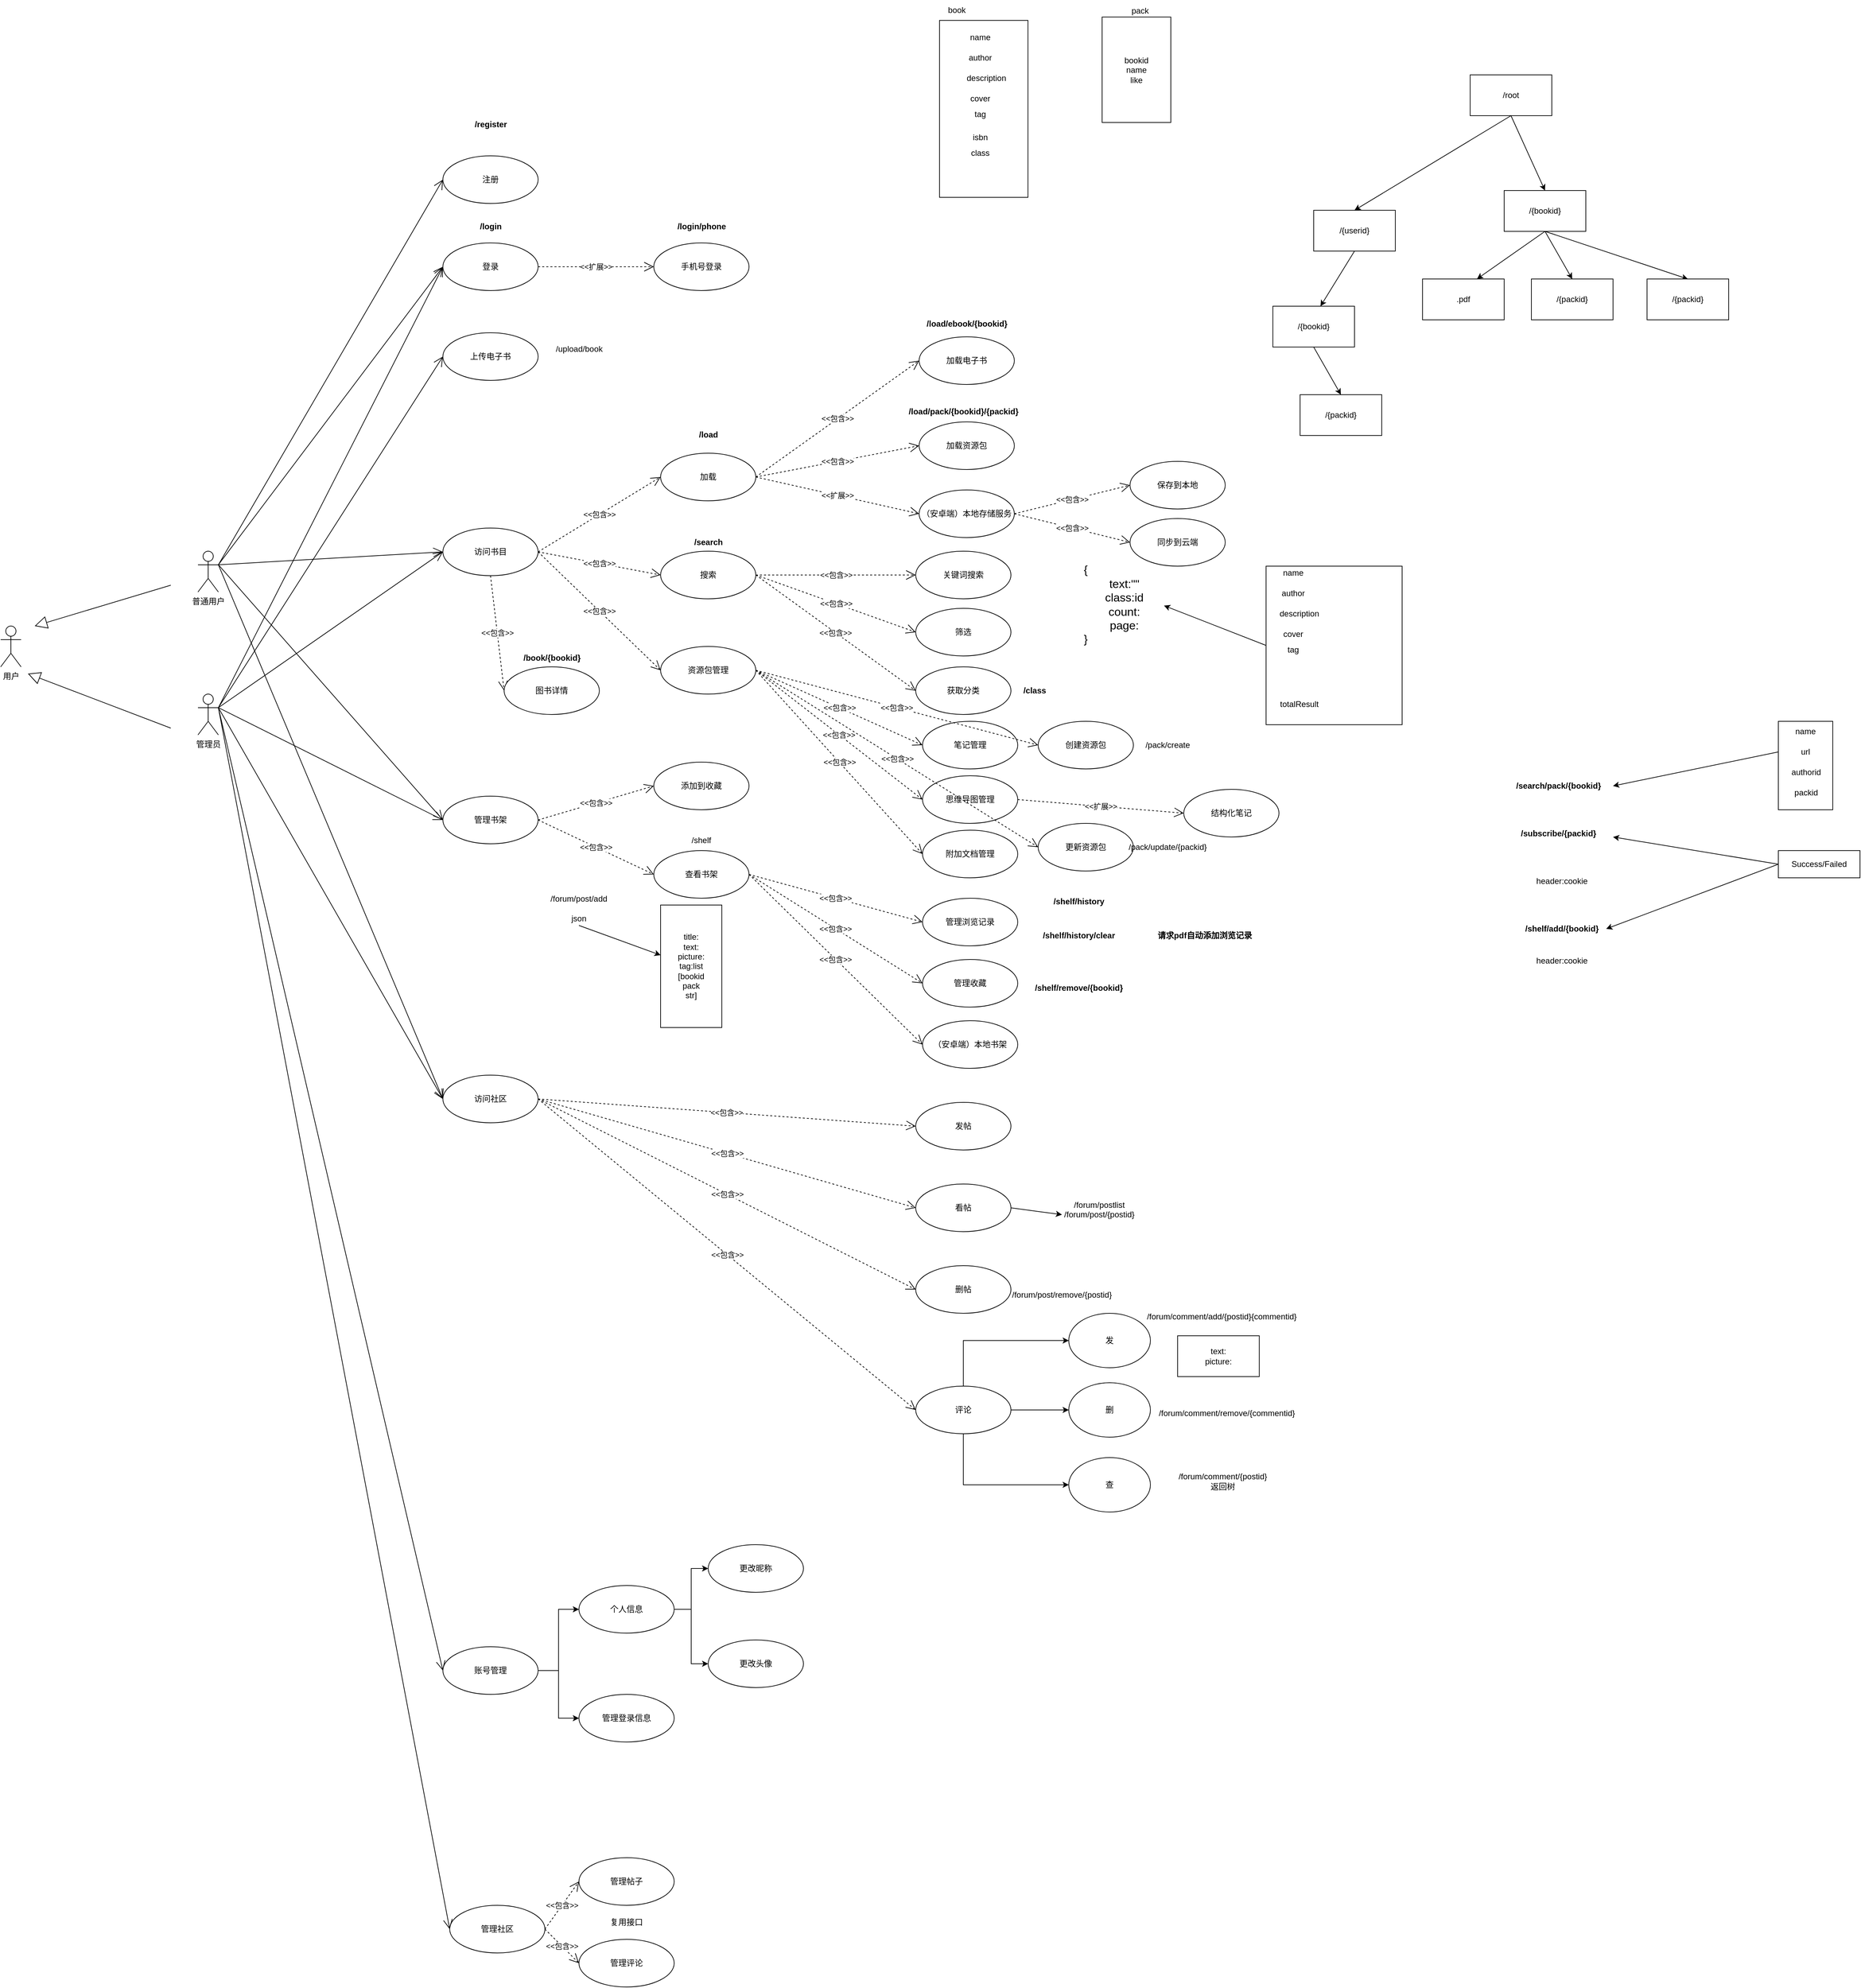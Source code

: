 <mxfile version="24.7.17">
  <diagram name="第 1 页" id="O_TVJAIN3mI4gC8E25hf">
    <mxGraphModel dx="3536" dy="2197" grid="1" gridSize="10" guides="1" tooltips="1" connect="1" arrows="1" fold="1" page="1" pageScale="1" pageWidth="1169" pageHeight="827" math="0" shadow="0">
      <root>
        <mxCell id="0" />
        <mxCell id="1" parent="0" />
        <mxCell id="Qy2FcHeW8lUbi_L-Tog1-14" value="登录" style="ellipse;whiteSpace=wrap;html=1;" parent="1" vertex="1">
          <mxGeometry x="80" y="-273" width="140" height="70" as="geometry" />
        </mxCell>
        <mxCell id="Qy2FcHeW8lUbi_L-Tog1-15" value="注册" style="ellipse;whiteSpace=wrap;html=1;" parent="1" vertex="1">
          <mxGeometry x="80" y="-401" width="140" height="70" as="geometry" />
        </mxCell>
        <mxCell id="Qy2FcHeW8lUbi_L-Tog1-20" value="手机号登录" style="ellipse;whiteSpace=wrap;html=1;" parent="1" vertex="1">
          <mxGeometry x="390" y="-273" width="140" height="70" as="geometry" />
        </mxCell>
        <mxCell id="Qy2FcHeW8lUbi_L-Tog1-39" value="用户" style="shape=umlActor;verticalLabelPosition=bottom;verticalAlign=top;html=1;" parent="1" vertex="1">
          <mxGeometry x="-570" y="290" width="30" height="60" as="geometry" />
        </mxCell>
        <mxCell id="Qy2FcHeW8lUbi_L-Tog1-40" value="普通用户" style="shape=umlActor;verticalLabelPosition=bottom;verticalAlign=top;html=1;" parent="1" vertex="1">
          <mxGeometry x="-280" y="180" width="30" height="60" as="geometry" />
        </mxCell>
        <mxCell id="Qy2FcHeW8lUbi_L-Tog1-41" value="管理员" style="shape=umlActor;verticalLabelPosition=bottom;verticalAlign=top;html=1;" parent="1" vertex="1">
          <mxGeometry x="-280" y="390" width="30" height="60" as="geometry" />
        </mxCell>
        <mxCell id="Qy2FcHeW8lUbi_L-Tog1-44" value="" style="endArrow=block;endSize=16;endFill=0;html=1;rounded=0;" parent="1" edge="1">
          <mxGeometry width="160" relative="1" as="geometry">
            <mxPoint x="-320" y="440" as="sourcePoint" />
            <mxPoint x="-530" y="360" as="targetPoint" />
          </mxGeometry>
        </mxCell>
        <mxCell id="Qy2FcHeW8lUbi_L-Tog1-45" value="" style="endArrow=block;endSize=16;endFill=0;html=1;rounded=0;" parent="1" edge="1">
          <mxGeometry width="160" relative="1" as="geometry">
            <mxPoint x="-320" y="230" as="sourcePoint" />
            <mxPoint x="-520" y="290" as="targetPoint" />
          </mxGeometry>
        </mxCell>
        <mxCell id="5e-f3okI-LpSm5Znyrr7-1" value="上传电子书" style="ellipse;whiteSpace=wrap;html=1;" parent="1" vertex="1">
          <mxGeometry x="80" y="-141" width="140" height="70" as="geometry" />
        </mxCell>
        <mxCell id="5e-f3okI-LpSm5Znyrr7-9" value="查看书架" style="ellipse;whiteSpace=wrap;html=1;" parent="1" vertex="1">
          <mxGeometry x="390" y="620" width="140" height="70" as="geometry" />
        </mxCell>
        <mxCell id="5e-f3okI-LpSm5Znyrr7-10" value="管理书架" style="ellipse;whiteSpace=wrap;html=1;" parent="1" vertex="1">
          <mxGeometry x="80" y="540" width="140" height="70" as="geometry" />
        </mxCell>
        <mxCell id="5e-f3okI-LpSm5Znyrr7-14" value="加载" style="ellipse;whiteSpace=wrap;html=1;" parent="1" vertex="1">
          <mxGeometry x="400" y="36" width="140" height="70" as="geometry" />
        </mxCell>
        <mxCell id="5e-f3okI-LpSm5Znyrr7-15" value="加载电子书" style="ellipse;whiteSpace=wrap;html=1;" parent="1" vertex="1">
          <mxGeometry x="780" y="-135" width="140" height="70" as="geometry" />
        </mxCell>
        <mxCell id="5e-f3okI-LpSm5Znyrr7-16" value="加载资源包" style="ellipse;whiteSpace=wrap;html=1;" parent="1" vertex="1">
          <mxGeometry x="780" y="-10" width="140" height="70" as="geometry" />
        </mxCell>
        <mxCell id="5e-f3okI-LpSm5Znyrr7-17" value="&amp;lt;&amp;lt;包含&amp;gt;&amp;gt;" style="endArrow=open;endSize=12;dashed=1;html=1;rounded=0;exitX=1;exitY=0.5;exitDx=0;exitDy=0;entryX=0;entryY=0.5;entryDx=0;entryDy=0;" parent="1" source="5e-f3okI-LpSm5Znyrr7-14" target="5e-f3okI-LpSm5Znyrr7-15" edge="1">
          <mxGeometry width="160" relative="1" as="geometry">
            <mxPoint x="460" y="-44" as="sourcePoint" />
            <mxPoint x="620" y="-44" as="targetPoint" />
          </mxGeometry>
        </mxCell>
        <mxCell id="5e-f3okI-LpSm5Znyrr7-18" value="&amp;lt;&amp;lt;包含&amp;gt;&amp;gt;" style="endArrow=open;endSize=12;dashed=1;html=1;rounded=0;exitX=1;exitY=0.5;exitDx=0;exitDy=0;entryX=0;entryY=0.5;entryDx=0;entryDy=0;" parent="1" source="5e-f3okI-LpSm5Znyrr7-14" target="5e-f3okI-LpSm5Znyrr7-16" edge="1">
          <mxGeometry width="160" relative="1" as="geometry">
            <mxPoint x="490" y="156" as="sourcePoint" />
            <mxPoint x="650" y="156" as="targetPoint" />
          </mxGeometry>
        </mxCell>
        <mxCell id="5e-f3okI-LpSm5Znyrr7-20" value="&amp;lt;&amp;lt;扩展&amp;gt;&amp;gt;" style="endArrow=open;endSize=12;dashed=1;html=1;rounded=0;exitX=1;exitY=0.5;exitDx=0;exitDy=0;entryX=0;entryY=0.5;entryDx=0;entryDy=0;" parent="1" source="5e-f3okI-LpSm5Znyrr7-14" target="5e-f3okI-LpSm5Znyrr7-21" edge="1">
          <mxGeometry width="160" relative="1" as="geometry">
            <mxPoint x="490" y="201" as="sourcePoint" />
            <mxPoint x="610" y="261" as="targetPoint" />
          </mxGeometry>
        </mxCell>
        <mxCell id="5e-f3okI-LpSm5Znyrr7-21" value="（安卓端）本地存储服务" style="ellipse;whiteSpace=wrap;html=1;" parent="1" vertex="1">
          <mxGeometry x="780" y="90" width="140" height="70" as="geometry" />
        </mxCell>
        <mxCell id="5e-f3okI-LpSm5Znyrr7-26" value="&amp;lt;&amp;lt;包含&amp;gt;&amp;gt;" style="endArrow=open;endSize=12;dashed=1;html=1;rounded=0;exitX=1;exitY=0.5;exitDx=0;exitDy=0;entryX=0;entryY=0.5;entryDx=0;entryDy=0;" parent="1" source="5e-f3okI-LpSm5Znyrr7-9" target="5e-f3okI-LpSm5Znyrr7-27" edge="1">
          <mxGeometry width="160" relative="1" as="geometry">
            <mxPoint x="420" y="840" as="sourcePoint" />
            <mxPoint x="550" y="880" as="targetPoint" />
          </mxGeometry>
        </mxCell>
        <mxCell id="5e-f3okI-LpSm5Znyrr7-27" value="管理浏览记录" style="ellipse;whiteSpace=wrap;html=1;" parent="1" vertex="1">
          <mxGeometry x="785" y="690" width="140" height="70" as="geometry" />
        </mxCell>
        <mxCell id="5e-f3okI-LpSm5Znyrr7-28" value="管理收藏" style="ellipse;whiteSpace=wrap;html=1;" parent="1" vertex="1">
          <mxGeometry x="785" y="780" width="140" height="70" as="geometry" />
        </mxCell>
        <mxCell id="5e-f3okI-LpSm5Znyrr7-29" value="&amp;lt;&amp;lt;包含&amp;gt;&amp;gt;" style="endArrow=open;endSize=12;dashed=1;html=1;rounded=0;exitX=1;exitY=0.5;exitDx=0;exitDy=0;entryX=0;entryY=0.5;entryDx=0;entryDy=0;" parent="1" source="5e-f3okI-LpSm5Znyrr7-9" target="5e-f3okI-LpSm5Znyrr7-28" edge="1">
          <mxGeometry width="160" relative="1" as="geometry">
            <mxPoint x="390" y="850" as="sourcePoint" />
            <mxPoint x="550" y="850" as="targetPoint" />
          </mxGeometry>
        </mxCell>
        <mxCell id="5e-f3okI-LpSm5Znyrr7-30" value="（安卓端）本地书架" style="ellipse;whiteSpace=wrap;html=1;" parent="1" vertex="1">
          <mxGeometry x="785" y="870" width="140" height="70" as="geometry" />
        </mxCell>
        <mxCell id="5e-f3okI-LpSm5Znyrr7-31" value="&amp;lt;&amp;lt;包含&amp;gt;&amp;gt;" style="endArrow=open;endSize=12;dashed=1;html=1;rounded=0;exitX=1;exitY=0.5;exitDx=0;exitDy=0;entryX=0;entryY=0.5;entryDx=0;entryDy=0;" parent="1" source="5e-f3okI-LpSm5Znyrr7-9" target="5e-f3okI-LpSm5Znyrr7-30" edge="1">
          <mxGeometry width="160" relative="1" as="geometry">
            <mxPoint x="450" y="840" as="sourcePoint" />
            <mxPoint x="610" y="840" as="targetPoint" />
          </mxGeometry>
        </mxCell>
        <mxCell id="5e-f3okI-LpSm5Znyrr7-35" value="&amp;lt;&amp;lt;扩展&amp;gt;&amp;gt;" style="endArrow=open;endSize=12;dashed=1;html=1;rounded=0;entryX=0;entryY=0.5;entryDx=0;entryDy=0;exitX=1;exitY=0.5;exitDx=0;exitDy=0;" parent="1" source="Qy2FcHeW8lUbi_L-Tog1-14" target="Qy2FcHeW8lUbi_L-Tog1-20" edge="1">
          <mxGeometry width="160" relative="1" as="geometry">
            <mxPoint x="390" y="-321" as="sourcePoint" />
            <mxPoint x="550" y="-321" as="targetPoint" />
          </mxGeometry>
        </mxCell>
        <mxCell id="5e-f3okI-LpSm5Znyrr7-37" value="" style="endArrow=open;endFill=1;endSize=12;html=1;rounded=0;exitX=1;exitY=0.333;exitDx=0;exitDy=0;exitPerimeter=0;entryX=0;entryY=0.5;entryDx=0;entryDy=0;" parent="1" source="Qy2FcHeW8lUbi_L-Tog1-40" target="Qy2FcHeW8lUbi_L-Tog1-15" edge="1">
          <mxGeometry width="160" relative="1" as="geometry">
            <mxPoint x="-330" y="140" as="sourcePoint" />
            <mxPoint x="-170" y="140" as="targetPoint" />
          </mxGeometry>
        </mxCell>
        <mxCell id="5e-f3okI-LpSm5Znyrr7-38" value="" style="endArrow=open;endFill=1;endSize=12;html=1;rounded=0;exitX=1;exitY=0.333;exitDx=0;exitDy=0;exitPerimeter=0;entryX=0;entryY=0.5;entryDx=0;entryDy=0;" parent="1" source="Qy2FcHeW8lUbi_L-Tog1-40" target="Qy2FcHeW8lUbi_L-Tog1-14" edge="1">
          <mxGeometry width="160" relative="1" as="geometry">
            <mxPoint x="-240" y="210" as="sourcePoint" />
            <mxPoint x="-150" y="145" as="targetPoint" />
          </mxGeometry>
        </mxCell>
        <mxCell id="5e-f3okI-LpSm5Znyrr7-40" value="" style="endArrow=open;endFill=1;endSize=12;html=1;rounded=0;exitX=1;exitY=0.333;exitDx=0;exitDy=0;exitPerimeter=0;entryX=0;entryY=0.5;entryDx=0;entryDy=0;" parent="1" source="Qy2FcHeW8lUbi_L-Tog1-41" target="Qy2FcHeW8lUbi_L-Tog1-14" edge="1">
          <mxGeometry width="160" relative="1" as="geometry">
            <mxPoint x="-240" y="210" as="sourcePoint" />
            <mxPoint x="-150" y="515" as="targetPoint" />
          </mxGeometry>
        </mxCell>
        <mxCell id="5e-f3okI-LpSm5Znyrr7-41" value="" style="endArrow=open;endFill=1;endSize=12;html=1;rounded=0;exitX=1;exitY=0.333;exitDx=0;exitDy=0;exitPerimeter=0;entryX=0;entryY=0.5;entryDx=0;entryDy=0;" parent="1" source="Qy2FcHeW8lUbi_L-Tog1-41" target="5e-f3okI-LpSm5Znyrr7-1" edge="1">
          <mxGeometry width="160" relative="1" as="geometry">
            <mxPoint x="-240" y="420" as="sourcePoint" />
            <mxPoint x="-150" y="285" as="targetPoint" />
          </mxGeometry>
        </mxCell>
        <mxCell id="5e-f3okI-LpSm5Znyrr7-43" value="" style="endArrow=open;endFill=1;endSize=12;html=1;rounded=0;exitX=1;exitY=0.333;exitDx=0;exitDy=0;exitPerimeter=0;entryX=0;entryY=0.5;entryDx=0;entryDy=0;" parent="1" source="Qy2FcHeW8lUbi_L-Tog1-40" target="5e-f3okI-LpSm5Znyrr7-10" edge="1">
          <mxGeometry width="160" relative="1" as="geometry">
            <mxPoint x="-240" y="210" as="sourcePoint" />
            <mxPoint x="110" y="705" as="targetPoint" />
          </mxGeometry>
        </mxCell>
        <mxCell id="5e-f3okI-LpSm5Znyrr7-46" value="" style="endArrow=open;endFill=1;endSize=12;html=1;rounded=0;exitX=1;exitY=0.333;exitDx=0;exitDy=0;exitPerimeter=0;entryX=0;entryY=0.5;entryDx=0;entryDy=0;" parent="1" source="Qy2FcHeW8lUbi_L-Tog1-41" target="5e-f3okI-LpSm5Znyrr7-10" edge="1">
          <mxGeometry width="160" relative="1" as="geometry">
            <mxPoint x="-230" y="430" as="sourcePoint" />
            <mxPoint x="120" y="715" as="targetPoint" />
          </mxGeometry>
        </mxCell>
        <mxCell id="5e-f3okI-LpSm5Znyrr7-48" value="添加到收藏" style="ellipse;whiteSpace=wrap;html=1;" parent="1" vertex="1">
          <mxGeometry x="390" y="490" width="140" height="70" as="geometry" />
        </mxCell>
        <mxCell id="5e-f3okI-LpSm5Znyrr7-50" value="&amp;lt;&amp;lt;包含&amp;gt;&amp;gt;" style="endArrow=open;endSize=12;dashed=1;html=1;rounded=0;entryX=0;entryY=0.5;entryDx=0;entryDy=0;exitX=1;exitY=0.5;exitDx=0;exitDy=0;" parent="1" source="5e-f3okI-LpSm5Znyrr7-10" target="5e-f3okI-LpSm5Znyrr7-48" edge="1">
          <mxGeometry width="160" relative="1" as="geometry">
            <mxPoint x="140" y="680" as="sourcePoint" />
            <mxPoint x="300" y="680" as="targetPoint" />
          </mxGeometry>
        </mxCell>
        <mxCell id="5e-f3okI-LpSm5Znyrr7-51" value="&amp;lt;&amp;lt;包含&amp;gt;&amp;gt;" style="endArrow=open;endSize=12;dashed=1;html=1;rounded=0;entryX=0;entryY=0.5;entryDx=0;entryDy=0;exitX=1;exitY=0.5;exitDx=0;exitDy=0;" parent="1" source="5e-f3okI-LpSm5Znyrr7-10" target="5e-f3okI-LpSm5Znyrr7-9" edge="1">
          <mxGeometry width="160" relative="1" as="geometry">
            <mxPoint x="260" y="605" as="sourcePoint" />
            <mxPoint x="400" y="595" as="targetPoint" />
          </mxGeometry>
        </mxCell>
        <mxCell id="5e-f3okI-LpSm5Znyrr7-52" value="访问书目" style="ellipse;whiteSpace=wrap;html=1;" parent="1" vertex="1">
          <mxGeometry x="80" y="146" width="140" height="70" as="geometry" />
        </mxCell>
        <mxCell id="5e-f3okI-LpSm5Znyrr7-53" value="&amp;lt;&amp;lt;包含&amp;gt;&amp;gt;" style="endArrow=open;endSize=12;dashed=1;html=1;rounded=0;entryX=0;entryY=0.5;entryDx=0;entryDy=0;exitX=1;exitY=0.5;exitDx=0;exitDy=0;" parent="1" source="5e-f3okI-LpSm5Znyrr7-52" target="5e-f3okI-LpSm5Znyrr7-14" edge="1">
          <mxGeometry width="160" relative="1" as="geometry">
            <mxPoint x="90" y="106" as="sourcePoint" />
            <mxPoint x="250" y="106" as="targetPoint" />
          </mxGeometry>
        </mxCell>
        <mxCell id="5e-f3okI-LpSm5Znyrr7-54" value="" style="endArrow=open;endFill=1;endSize=12;html=1;rounded=0;exitX=1;exitY=0.333;exitDx=0;exitDy=0;exitPerimeter=0;entryX=0;entryY=0.5;entryDx=0;entryDy=0;" parent="1" source="Qy2FcHeW8lUbi_L-Tog1-40" target="5e-f3okI-LpSm5Znyrr7-52" edge="1">
          <mxGeometry width="160" relative="1" as="geometry">
            <mxPoint x="-240" y="210" as="sourcePoint" />
            <mxPoint x="110" y="515" as="targetPoint" />
          </mxGeometry>
        </mxCell>
        <mxCell id="5e-f3okI-LpSm5Znyrr7-55" value="" style="endArrow=open;endFill=1;endSize=12;html=1;rounded=0;exitX=1;exitY=0.333;exitDx=0;exitDy=0;exitPerimeter=0;entryX=0;entryY=0.5;entryDx=0;entryDy=0;" parent="1" source="Qy2FcHeW8lUbi_L-Tog1-41" target="5e-f3okI-LpSm5Znyrr7-52" edge="1">
          <mxGeometry width="160" relative="1" as="geometry">
            <mxPoint x="-240" y="210" as="sourcePoint" />
            <mxPoint x="110" y="685" as="targetPoint" />
          </mxGeometry>
        </mxCell>
        <mxCell id="5e-f3okI-LpSm5Znyrr7-56" value="&amp;lt;&amp;lt;包含&amp;gt;&amp;gt;" style="endArrow=open;endSize=12;dashed=1;html=1;rounded=0;exitX=1;exitY=0.5;exitDx=0;exitDy=0;entryX=0;entryY=0.5;entryDx=0;entryDy=0;" parent="1" source="5e-f3okI-LpSm5Znyrr7-52" target="5e-f3okI-LpSm5Znyrr7-57" edge="1">
          <mxGeometry width="160" relative="1" as="geometry">
            <mxPoint x="330" y="316" as="sourcePoint" />
            <mxPoint x="400" y="286" as="targetPoint" />
          </mxGeometry>
        </mxCell>
        <mxCell id="5e-f3okI-LpSm5Znyrr7-57" value="资源包管理" style="ellipse;whiteSpace=wrap;html=1;" parent="1" vertex="1">
          <mxGeometry x="400" y="320" width="140" height="70" as="geometry" />
        </mxCell>
        <mxCell id="5e-f3okI-LpSm5Znyrr7-58" value="访问社区" style="ellipse;whiteSpace=wrap;html=1;" parent="1" vertex="1">
          <mxGeometry x="80" y="950" width="140" height="70" as="geometry" />
        </mxCell>
        <mxCell id="5e-f3okI-LpSm5Znyrr7-59" value="管理社区" style="ellipse;whiteSpace=wrap;html=1;" parent="1" vertex="1">
          <mxGeometry x="90" y="2170" width="140" height="70" as="geometry" />
        </mxCell>
        <mxCell id="5e-f3okI-LpSm5Znyrr7-60" value="笔记管理" style="ellipse;whiteSpace=wrap;html=1;" parent="1" vertex="1">
          <mxGeometry x="785" y="430" width="140" height="70" as="geometry" />
        </mxCell>
        <mxCell id="5e-f3okI-LpSm5Znyrr7-61" value="思维导图管理" style="ellipse;whiteSpace=wrap;html=1;" parent="1" vertex="1">
          <mxGeometry x="785" y="510" width="140" height="70" as="geometry" />
        </mxCell>
        <mxCell id="5e-f3okI-LpSm5Znyrr7-62" value="&amp;lt;&amp;lt;包含&amp;gt;&amp;gt;" style="endArrow=open;endSize=12;dashed=1;html=1;rounded=0;exitX=1;exitY=0.5;exitDx=0;exitDy=0;entryX=0;entryY=0.5;entryDx=0;entryDy=0;" parent="1" source="5e-f3okI-LpSm5Znyrr7-57" target="5e-f3okI-LpSm5Znyrr7-60" edge="1">
          <mxGeometry width="160" relative="1" as="geometry">
            <mxPoint x="570" y="280" as="sourcePoint" />
            <mxPoint x="730" y="280" as="targetPoint" />
          </mxGeometry>
        </mxCell>
        <mxCell id="5e-f3okI-LpSm5Znyrr7-63" value="&amp;lt;&amp;lt;包含&amp;gt;&amp;gt;" style="endArrow=open;endSize=12;dashed=1;html=1;rounded=0;exitX=1;exitY=0.5;exitDx=0;exitDy=0;entryX=0;entryY=0.5;entryDx=0;entryDy=0;" parent="1" source="5e-f3okI-LpSm5Znyrr7-57" target="5e-f3okI-LpSm5Znyrr7-61" edge="1">
          <mxGeometry width="160" relative="1" as="geometry">
            <mxPoint x="580" y="290" as="sourcePoint" />
            <mxPoint x="740" y="290" as="targetPoint" />
          </mxGeometry>
        </mxCell>
        <mxCell id="5e-f3okI-LpSm5Znyrr7-64" value="结构化笔记" style="ellipse;whiteSpace=wrap;html=1;" parent="1" vertex="1">
          <mxGeometry x="1169" y="530" width="140" height="70" as="geometry" />
        </mxCell>
        <mxCell id="5e-f3okI-LpSm5Znyrr7-65" value="&amp;lt;&amp;lt;扩展&amp;gt;&amp;gt;" style="endArrow=open;endSize=12;dashed=1;html=1;rounded=0;exitX=1;exitY=0.5;exitDx=0;exitDy=0;entryX=0;entryY=0.5;entryDx=0;entryDy=0;" parent="1" source="5e-f3okI-LpSm5Znyrr7-61" target="5e-f3okI-LpSm5Znyrr7-64" edge="1">
          <mxGeometry width="160" relative="1" as="geometry">
            <mxPoint x="590" y="300" as="sourcePoint" />
            <mxPoint x="750" y="300" as="targetPoint" />
          </mxGeometry>
        </mxCell>
        <mxCell id="5e-f3okI-LpSm5Znyrr7-66" value="&amp;lt;&amp;lt;包含&amp;gt;&amp;gt;" style="endArrow=open;endSize=12;dashed=1;html=1;rounded=0;exitX=1;exitY=0.5;exitDx=0;exitDy=0;entryX=0;entryY=0.5;entryDx=0;entryDy=0;" parent="1" source="5e-f3okI-LpSm5Znyrr7-58" target="5e-f3okI-LpSm5Znyrr7-68" edge="1">
          <mxGeometry width="160" relative="1" as="geometry">
            <mxPoint x="330" y="1185" as="sourcePoint" />
            <mxPoint x="300" y="1180" as="targetPoint" />
          </mxGeometry>
        </mxCell>
        <mxCell id="5e-f3okI-LpSm5Znyrr7-67" value="&amp;lt;&amp;lt;包含&amp;gt;&amp;gt;" style="endArrow=open;endSize=12;dashed=1;html=1;rounded=0;exitX=1;exitY=0.5;exitDx=0;exitDy=0;entryX=0;entryY=0.5;entryDx=0;entryDy=0;" parent="1" source="5e-f3okI-LpSm5Znyrr7-58" target="5e-f3okI-LpSm5Znyrr7-69" edge="1">
          <mxGeometry width="160" relative="1" as="geometry">
            <mxPoint x="290" y="870" as="sourcePoint" />
            <mxPoint x="450" y="870" as="targetPoint" />
          </mxGeometry>
        </mxCell>
        <mxCell id="5e-f3okI-LpSm5Znyrr7-68" value="发帖" style="ellipse;whiteSpace=wrap;html=1;" parent="1" vertex="1">
          <mxGeometry x="775" y="990" width="140" height="70" as="geometry" />
        </mxCell>
        <mxCell id="rNs3XIDjv4wiHK7FwPoO-7" style="edgeStyle=orthogonalEdgeStyle;rounded=0;orthogonalLoop=1;jettySize=auto;html=1;exitX=0.5;exitY=0;exitDx=0;exitDy=0;entryX=0;entryY=0.5;entryDx=0;entryDy=0;" parent="1" source="5e-f3okI-LpSm5Znyrr7-69" target="rNs3XIDjv4wiHK7FwPoO-6" edge="1">
          <mxGeometry relative="1" as="geometry" />
        </mxCell>
        <mxCell id="rNs3XIDjv4wiHK7FwPoO-9" style="edgeStyle=orthogonalEdgeStyle;rounded=0;orthogonalLoop=1;jettySize=auto;html=1;exitX=1;exitY=0.5;exitDx=0;exitDy=0;entryX=0;entryY=0.5;entryDx=0;entryDy=0;" parent="1" source="5e-f3okI-LpSm5Znyrr7-69" target="rNs3XIDjv4wiHK7FwPoO-8" edge="1">
          <mxGeometry relative="1" as="geometry">
            <mxPoint x="965" y="1444" as="sourcePoint" />
          </mxGeometry>
        </mxCell>
        <mxCell id="rNs3XIDjv4wiHK7FwPoO-11" style="edgeStyle=orthogonalEdgeStyle;rounded=0;orthogonalLoop=1;jettySize=auto;html=1;exitX=0.5;exitY=1;exitDx=0;exitDy=0;entryX=0;entryY=0.5;entryDx=0;entryDy=0;" parent="1" source="5e-f3okI-LpSm5Znyrr7-69" target="rNs3XIDjv4wiHK7FwPoO-10" edge="1">
          <mxGeometry relative="1" as="geometry" />
        </mxCell>
        <mxCell id="5e-f3okI-LpSm5Znyrr7-69" value="评论" style="ellipse;whiteSpace=wrap;html=1;" parent="1" vertex="1">
          <mxGeometry x="775" y="1407" width="140" height="70" as="geometry" />
        </mxCell>
        <mxCell id="5e-f3okI-LpSm5Znyrr7-72" value="" style="endArrow=open;endFill=1;endSize=12;html=1;rounded=0;exitX=1;exitY=0.333;exitDx=0;exitDy=0;exitPerimeter=0;entryX=0;entryY=0.5;entryDx=0;entryDy=0;" parent="1" source="Qy2FcHeW8lUbi_L-Tog1-40" target="5e-f3okI-LpSm5Znyrr7-58" edge="1">
          <mxGeometry width="160" relative="1" as="geometry">
            <mxPoint x="-220" y="640" as="sourcePoint" />
            <mxPoint x="-60" y="640" as="targetPoint" />
          </mxGeometry>
        </mxCell>
        <mxCell id="5e-f3okI-LpSm5Znyrr7-73" value="" style="endArrow=open;endFill=1;endSize=12;html=1;rounded=0;exitX=1;exitY=0.333;exitDx=0;exitDy=0;exitPerimeter=0;entryX=0;entryY=0.5;entryDx=0;entryDy=0;" parent="1" source="Qy2FcHeW8lUbi_L-Tog1-41" target="5e-f3okI-LpSm5Znyrr7-58" edge="1">
          <mxGeometry width="160" relative="1" as="geometry">
            <mxPoint x="-240" y="210" as="sourcePoint" />
            <mxPoint x="100" y="1014" as="targetPoint" />
          </mxGeometry>
        </mxCell>
        <mxCell id="5e-f3okI-LpSm5Znyrr7-74" value="" style="endArrow=open;endFill=1;endSize=12;html=1;rounded=0;exitX=1;exitY=0.333;exitDx=0;exitDy=0;exitPerimeter=0;entryX=0;entryY=0.5;entryDx=0;entryDy=0;" parent="1" source="Qy2FcHeW8lUbi_L-Tog1-41" target="5e-f3okI-LpSm5Znyrr7-59" edge="1">
          <mxGeometry width="160" relative="1" as="geometry">
            <mxPoint x="-240" y="420" as="sourcePoint" />
            <mxPoint x="100" y="1014" as="targetPoint" />
          </mxGeometry>
        </mxCell>
        <mxCell id="5e-f3okI-LpSm5Znyrr7-75" value="管理帖子" style="ellipse;whiteSpace=wrap;html=1;" parent="1" vertex="1">
          <mxGeometry x="280" y="2100" width="140" height="70" as="geometry" />
        </mxCell>
        <mxCell id="5e-f3okI-LpSm5Znyrr7-76" value="管理评论" style="ellipse;whiteSpace=wrap;html=1;" parent="1" vertex="1">
          <mxGeometry x="280" y="2220" width="140" height="70" as="geometry" />
        </mxCell>
        <mxCell id="5e-f3okI-LpSm5Znyrr7-77" value="&amp;lt;&amp;lt;包含&amp;gt;&amp;gt;" style="endArrow=open;endSize=12;dashed=1;html=1;rounded=0;exitX=1;exitY=0.5;exitDx=0;exitDy=0;entryX=0;entryY=0.5;entryDx=0;entryDy=0;" parent="1" source="5e-f3okI-LpSm5Znyrr7-59" target="5e-f3okI-LpSm5Znyrr7-75" edge="1">
          <mxGeometry width="160" relative="1" as="geometry">
            <mxPoint x="490" y="2561" as="sourcePoint" />
            <mxPoint x="650" y="2561" as="targetPoint" />
          </mxGeometry>
        </mxCell>
        <mxCell id="5e-f3okI-LpSm5Znyrr7-79" value="&amp;lt;&amp;lt;包含&amp;gt;&amp;gt;" style="endArrow=open;endSize=12;dashed=1;html=1;rounded=0;exitX=1;exitY=0.5;exitDx=0;exitDy=0;entryX=0;entryY=0.5;entryDx=0;entryDy=0;" parent="1" source="5e-f3okI-LpSm5Znyrr7-59" target="5e-f3okI-LpSm5Znyrr7-76" edge="1">
          <mxGeometry width="160" relative="1" as="geometry">
            <mxPoint x="550" y="2482" as="sourcePoint" />
            <mxPoint x="700" y="2466" as="targetPoint" />
          </mxGeometry>
        </mxCell>
        <mxCell id="dR5mo-0FkmefnlxI58HY-2" value="&amp;lt;&amp;lt;包含&amp;gt;&amp;gt;" style="endArrow=open;endSize=12;dashed=1;html=1;rounded=0;exitX=1;exitY=0.5;exitDx=0;exitDy=0;entryX=0;entryY=0.5;entryDx=0;entryDy=0;" parent="1" source="5e-f3okI-LpSm5Znyrr7-21" target="dR5mo-0FkmefnlxI58HY-4" edge="1">
          <mxGeometry width="160" relative="1" as="geometry">
            <mxPoint x="930" y="130" as="sourcePoint" />
            <mxPoint x="1110" y="130" as="targetPoint" />
          </mxGeometry>
        </mxCell>
        <mxCell id="dR5mo-0FkmefnlxI58HY-3" value="&amp;lt;&amp;lt;包含&amp;gt;&amp;gt;" style="endArrow=open;endSize=12;dashed=1;html=1;rounded=0;exitX=1;exitY=0.5;exitDx=0;exitDy=0;entryX=0;entryY=0.5;entryDx=0;entryDy=0;" parent="1" source="5e-f3okI-LpSm5Znyrr7-21" target="dR5mo-0FkmefnlxI58HY-5" edge="1">
          <mxGeometry width="160" relative="1" as="geometry">
            <mxPoint x="940" y="190" as="sourcePoint" />
            <mxPoint x="1100" y="190" as="targetPoint" />
          </mxGeometry>
        </mxCell>
        <mxCell id="dR5mo-0FkmefnlxI58HY-4" value="保存到本地" style="ellipse;whiteSpace=wrap;html=1;" parent="1" vertex="1">
          <mxGeometry x="1090" y="48" width="140" height="70" as="geometry" />
        </mxCell>
        <mxCell id="dR5mo-0FkmefnlxI58HY-5" value="同步到云端" style="ellipse;whiteSpace=wrap;html=1;" parent="1" vertex="1">
          <mxGeometry x="1090" y="132" width="140" height="70" as="geometry" />
        </mxCell>
        <mxCell id="A5q5cnwOEZsMClqar6XY-1" value="&amp;lt;&amp;lt;包含&amp;gt;&amp;gt;" style="endArrow=open;endSize=12;dashed=1;html=1;rounded=0;exitX=1;exitY=0.5;exitDx=0;exitDy=0;entryX=0;entryY=0.5;entryDx=0;entryDy=0;" parent="1" source="5e-f3okI-LpSm5Znyrr7-52" target="A5q5cnwOEZsMClqar6XY-2" edge="1">
          <mxGeometry width="160" relative="1" as="geometry">
            <mxPoint x="240" y="191" as="sourcePoint" />
            <mxPoint x="400" y="210" as="targetPoint" />
          </mxGeometry>
        </mxCell>
        <mxCell id="A5q5cnwOEZsMClqar6XY-2" value="搜索" style="ellipse;whiteSpace=wrap;html=1;" parent="1" vertex="1">
          <mxGeometry x="400" y="180" width="140" height="70" as="geometry" />
        </mxCell>
        <mxCell id="A5q5cnwOEZsMClqar6XY-3" value="&amp;lt;&amp;lt;包含&amp;gt;&amp;gt;" style="endArrow=open;endSize=12;dashed=1;html=1;rounded=0;exitX=1;exitY=0.5;exitDx=0;exitDy=0;entryX=0;entryY=0.5;entryDx=0;entryDy=0;" parent="1" source="A5q5cnwOEZsMClqar6XY-2" target="A5q5cnwOEZsMClqar6XY-5" edge="1">
          <mxGeometry width="160" relative="1" as="geometry">
            <mxPoint x="250" y="201" as="sourcePoint" />
            <mxPoint x="630" y="180" as="targetPoint" />
          </mxGeometry>
        </mxCell>
        <mxCell id="A5q5cnwOEZsMClqar6XY-4" value="&amp;lt;&amp;lt;包含&amp;gt;&amp;gt;" style="endArrow=open;endSize=12;dashed=1;html=1;rounded=0;exitX=1;exitY=0.5;exitDx=0;exitDy=0;entryX=0;entryY=0.5;entryDx=0;entryDy=0;" parent="1" source="A5q5cnwOEZsMClqar6XY-2" target="A5q5cnwOEZsMClqar6XY-6" edge="1">
          <mxGeometry width="160" relative="1" as="geometry">
            <mxPoint x="550" y="225" as="sourcePoint" />
            <mxPoint x="610" y="250" as="targetPoint" />
          </mxGeometry>
        </mxCell>
        <mxCell id="A5q5cnwOEZsMClqar6XY-5" value="关键词搜索" style="ellipse;whiteSpace=wrap;html=1;" parent="1" vertex="1">
          <mxGeometry x="775" y="180" width="140" height="70" as="geometry" />
        </mxCell>
        <mxCell id="A5q5cnwOEZsMClqar6XY-6" value="筛选" style="ellipse;whiteSpace=wrap;html=1;" parent="1" vertex="1">
          <mxGeometry x="775" y="264" width="140" height="70" as="geometry" />
        </mxCell>
        <mxCell id="pS8aZtqsOyHb_CCXgNLg-2" value="&amp;lt;&amp;lt;包含&amp;gt;&amp;gt;" style="endArrow=open;endSize=12;dashed=1;html=1;rounded=0;exitX=1;exitY=0.5;exitDx=0;exitDy=0;entryX=0;entryY=0.5;entryDx=0;entryDy=0;" parent="1" source="5e-f3okI-LpSm5Znyrr7-57" target="pS8aZtqsOyHb_CCXgNLg-4" edge="1">
          <mxGeometry width="160" relative="1" as="geometry">
            <mxPoint x="550" y="365" as="sourcePoint" />
            <mxPoint x="780" y="520" as="targetPoint" />
          </mxGeometry>
        </mxCell>
        <mxCell id="pS8aZtqsOyHb_CCXgNLg-4" value="附加文档管理" style="ellipse;whiteSpace=wrap;html=1;" parent="1" vertex="1">
          <mxGeometry x="785" y="590" width="140" height="70" as="geometry" />
        </mxCell>
        <mxCell id="rNs3XIDjv4wiHK7FwPoO-57" style="edgeStyle=orthogonalEdgeStyle;rounded=0;orthogonalLoop=1;jettySize=auto;html=1;exitX=1;exitY=0.5;exitDx=0;exitDy=0;entryX=0;entryY=0.5;entryDx=0;entryDy=0;" parent="1" source="MphfPrN6Zr66XpzpPtNG-2" target="rNs3XIDjv4wiHK7FwPoO-53" edge="1">
          <mxGeometry relative="1" as="geometry" />
        </mxCell>
        <mxCell id="rNs3XIDjv4wiHK7FwPoO-62" style="edgeStyle=orthogonalEdgeStyle;rounded=0;orthogonalLoop=1;jettySize=auto;html=1;exitX=1;exitY=0.5;exitDx=0;exitDy=0;entryX=0;entryY=0.5;entryDx=0;entryDy=0;" parent="1" source="MphfPrN6Zr66XpzpPtNG-2" target="rNs3XIDjv4wiHK7FwPoO-61" edge="1">
          <mxGeometry relative="1" as="geometry" />
        </mxCell>
        <mxCell id="MphfPrN6Zr66XpzpPtNG-2" value="账号管理" style="ellipse;whiteSpace=wrap;html=1;" parent="1" vertex="1">
          <mxGeometry x="80" y="1790" width="140" height="70" as="geometry" />
        </mxCell>
        <mxCell id="MphfPrN6Zr66XpzpPtNG-3" value="" style="endArrow=open;endFill=1;endSize=12;html=1;rounded=0;exitX=1;exitY=0.333;exitDx=0;exitDy=0;exitPerimeter=0;entryX=0;entryY=0.5;entryDx=0;entryDy=0;" parent="1" source="Qy2FcHeW8lUbi_L-Tog1-41" target="MphfPrN6Zr66XpzpPtNG-2" edge="1">
          <mxGeometry width="160" relative="1" as="geometry">
            <mxPoint x="-280" y="950" as="sourcePoint" />
            <mxPoint x="-120" y="950" as="targetPoint" />
          </mxGeometry>
        </mxCell>
        <mxCell id="MqSZBQup7TKxtqyNc-Hp-7" value="/register" style="text;align=center;fontStyle=1;verticalAlign=middle;spacingLeft=3;spacingRight=3;strokeColor=none;rotatable=0;points=[[0,0.5],[1,0.5]];portConstraint=eastwest;html=1;" parent="1" vertex="1">
          <mxGeometry x="110" y="-460" width="80" height="26" as="geometry" />
        </mxCell>
        <mxCell id="MqSZBQup7TKxtqyNc-Hp-8" value="/login" style="text;align=center;fontStyle=1;verticalAlign=middle;spacingLeft=3;spacingRight=3;strokeColor=none;rotatable=0;points=[[0,0.5],[1,0.5]];portConstraint=eastwest;html=1;" parent="1" vertex="1">
          <mxGeometry x="110" y="-310" width="80" height="26" as="geometry" />
        </mxCell>
        <mxCell id="MqSZBQup7TKxtqyNc-Hp-9" value="/login/phone" style="text;align=center;fontStyle=1;verticalAlign=middle;spacingLeft=3;spacingRight=3;strokeColor=none;rotatable=0;points=[[0,0.5],[1,0.5]];portConstraint=eastwest;html=1;" parent="1" vertex="1">
          <mxGeometry x="420" y="-310" width="80" height="26" as="geometry" />
        </mxCell>
        <mxCell id="MqSZBQup7TKxtqyNc-Hp-13" value="/load" style="text;align=center;fontStyle=1;verticalAlign=middle;spacingLeft=3;spacingRight=3;strokeColor=none;rotatable=0;points=[[0,0.5],[1,0.5]];portConstraint=eastwest;html=1;" parent="1" vertex="1">
          <mxGeometry x="430" y="-4" width="80" height="26" as="geometry" />
        </mxCell>
        <mxCell id="MqSZBQup7TKxtqyNc-Hp-14" value="/search" style="text;align=center;fontStyle=1;verticalAlign=middle;spacingLeft=3;spacingRight=3;strokeColor=none;rotatable=0;points=[[0,0.5],[1,0.5]];portConstraint=eastwest;html=1;" parent="1" vertex="1">
          <mxGeometry x="430" y="154" width="80" height="26" as="geometry" />
        </mxCell>
        <mxCell id="MqSZBQup7TKxtqyNc-Hp-15" value="/load/ebook/{bookid}" style="text;align=center;fontStyle=1;verticalAlign=middle;spacingLeft=3;spacingRight=3;strokeColor=none;rotatable=0;points=[[0,0.5],[1,0.5]];portConstraint=eastwest;html=1;" parent="1" vertex="1">
          <mxGeometry x="772.5" y="-167" width="155" height="26" as="geometry" />
        </mxCell>
        <mxCell id="MqSZBQup7TKxtqyNc-Hp-16" value="/{userid}" style="rounded=0;whiteSpace=wrap;html=1;" parent="1" vertex="1">
          <mxGeometry x="1360" y="-321" width="120" height="60" as="geometry" />
        </mxCell>
        <mxCell id="MqSZBQup7TKxtqyNc-Hp-17" value="" style="endArrow=classic;html=1;rounded=0;exitX=0.5;exitY=1;exitDx=0;exitDy=0;" parent="1" source="MqSZBQup7TKxtqyNc-Hp-16" edge="1">
          <mxGeometry width="50" height="50" relative="1" as="geometry">
            <mxPoint x="1440" y="-160" as="sourcePoint" />
            <mxPoint x="1370" y="-180" as="targetPoint" />
          </mxGeometry>
        </mxCell>
        <mxCell id="MqSZBQup7TKxtqyNc-Hp-18" value="/{bookid}" style="rounded=0;whiteSpace=wrap;html=1;" parent="1" vertex="1">
          <mxGeometry x="1300" y="-180" width="120" height="60" as="geometry" />
        </mxCell>
        <mxCell id="MqSZBQup7TKxtqyNc-Hp-21" value="/{packid}" style="rounded=0;whiteSpace=wrap;html=1;" parent="1" vertex="1">
          <mxGeometry x="1340" y="-50" width="120" height="60" as="geometry" />
        </mxCell>
        <mxCell id="MqSZBQup7TKxtqyNc-Hp-22" value="" style="endArrow=classic;html=1;rounded=0;exitX=0.5;exitY=1;exitDx=0;exitDy=0;entryX=0.5;entryY=0;entryDx=0;entryDy=0;" parent="1" source="MqSZBQup7TKxtqyNc-Hp-18" target="MqSZBQup7TKxtqyNc-Hp-21" edge="1">
          <mxGeometry width="50" height="50" relative="1" as="geometry">
            <mxPoint x="1460" y="-40" as="sourcePoint" />
            <mxPoint x="1510" y="-90" as="targetPoint" />
          </mxGeometry>
        </mxCell>
        <mxCell id="MqSZBQup7TKxtqyNc-Hp-24" value="/root" style="rounded=0;whiteSpace=wrap;html=1;" parent="1" vertex="1">
          <mxGeometry x="1590" y="-520" width="120" height="60" as="geometry" />
        </mxCell>
        <mxCell id="MqSZBQup7TKxtqyNc-Hp-25" value="" style="endArrow=classic;html=1;rounded=0;exitX=0.5;exitY=1;exitDx=0;exitDy=0;entryX=0.5;entryY=0;entryDx=0;entryDy=0;" parent="1" source="MqSZBQup7TKxtqyNc-Hp-24" target="MqSZBQup7TKxtqyNc-Hp-16" edge="1">
          <mxGeometry width="50" height="50" relative="1" as="geometry">
            <mxPoint x="1590" y="-300" as="sourcePoint" />
            <mxPoint x="1530" y="-340" as="targetPoint" />
          </mxGeometry>
        </mxCell>
        <mxCell id="MqSZBQup7TKxtqyNc-Hp-26" value="" style="endArrow=classic;html=1;rounded=0;exitX=0.5;exitY=1;exitDx=0;exitDy=0;entryX=0.5;entryY=0;entryDx=0;entryDy=0;" parent="1" source="MqSZBQup7TKxtqyNc-Hp-24" target="MqSZBQup7TKxtqyNc-Hp-27" edge="1">
          <mxGeometry width="50" height="50" relative="1" as="geometry">
            <mxPoint x="1780" y="-210" as="sourcePoint" />
            <mxPoint x="1700" y="-340" as="targetPoint" />
          </mxGeometry>
        </mxCell>
        <mxCell id="MqSZBQup7TKxtqyNc-Hp-27" value="/{bookid&lt;span style=&quot;background-color: initial;&quot;&gt;}&lt;/span&gt;" style="rounded=0;whiteSpace=wrap;html=1;" parent="1" vertex="1">
          <mxGeometry x="1640" y="-350" width="120" height="60" as="geometry" />
        </mxCell>
        <mxCell id="MqSZBQup7TKxtqyNc-Hp-28" value="" style="endArrow=classic;html=1;rounded=0;exitX=0.5;exitY=1;exitDx=0;exitDy=0;" parent="1" source="MqSZBQup7TKxtqyNc-Hp-27" edge="1">
          <mxGeometry width="50" height="50" relative="1" as="geometry">
            <mxPoint x="1670" y="-200" as="sourcePoint" />
            <mxPoint x="1600" y="-220" as="targetPoint" />
          </mxGeometry>
        </mxCell>
        <mxCell id="MqSZBQup7TKxtqyNc-Hp-29" value=".pdf" style="rounded=0;whiteSpace=wrap;html=1;" parent="1" vertex="1">
          <mxGeometry x="1520" y="-220" width="120" height="60" as="geometry" />
        </mxCell>
        <mxCell id="MqSZBQup7TKxtqyNc-Hp-30" value="/{packid&lt;span style=&quot;background-color: initial;&quot;&gt;}&lt;/span&gt;" style="rounded=0;whiteSpace=wrap;html=1;" parent="1" vertex="1">
          <mxGeometry x="1680" y="-220" width="120" height="60" as="geometry" />
        </mxCell>
        <mxCell id="MqSZBQup7TKxtqyNc-Hp-31" value="" style="endArrow=classic;html=1;rounded=0;exitX=0.5;exitY=1;exitDx=0;exitDy=0;entryX=0.5;entryY=0;entryDx=0;entryDy=0;" parent="1" source="MqSZBQup7TKxtqyNc-Hp-27" target="MqSZBQup7TKxtqyNc-Hp-30" edge="1">
          <mxGeometry width="50" height="50" relative="1" as="geometry">
            <mxPoint x="1800" y="-210" as="sourcePoint" />
            <mxPoint x="1850" y="-260" as="targetPoint" />
          </mxGeometry>
        </mxCell>
        <mxCell id="MqSZBQup7TKxtqyNc-Hp-33" value="/load/pack/{bookid}/{packid}" style="text;html=1;align=center;verticalAlign=middle;whiteSpace=wrap;rounded=0;fontStyle=1" parent="1" vertex="1">
          <mxGeometry x="757.5" y="-40" width="175" height="30" as="geometry" />
        </mxCell>
        <mxCell id="MqSZBQup7TKxtqyNc-Hp-34" value="" style="endArrow=classic;html=1;rounded=0;exitX=0.5;exitY=1;exitDx=0;exitDy=0;entryX=0.5;entryY=0;entryDx=0;entryDy=0;" parent="1" source="MqSZBQup7TKxtqyNc-Hp-27" target="MqSZBQup7TKxtqyNc-Hp-35" edge="1">
          <mxGeometry width="50" height="50" relative="1" as="geometry">
            <mxPoint x="1860" y="-160" as="sourcePoint" />
            <mxPoint x="1880" y="-230" as="targetPoint" />
          </mxGeometry>
        </mxCell>
        <mxCell id="MqSZBQup7TKxtqyNc-Hp-35" value="/{packid}" style="rounded=0;whiteSpace=wrap;html=1;" parent="1" vertex="1">
          <mxGeometry x="1850" y="-220" width="120" height="60" as="geometry" />
        </mxCell>
        <mxCell id="MqSZBQup7TKxtqyNc-Hp-38" value="&amp;lt;&amp;lt;包含&amp;gt;&amp;gt;" style="endArrow=open;endSize=12;dashed=1;html=1;rounded=0;exitX=1;exitY=0.5;exitDx=0;exitDy=0;entryX=0;entryY=0.5;entryDx=0;entryDy=0;" parent="1" source="A5q5cnwOEZsMClqar6XY-2" target="MqSZBQup7TKxtqyNc-Hp-39" edge="1">
          <mxGeometry width="160" relative="1" as="geometry">
            <mxPoint x="550" y="225" as="sourcePoint" />
            <mxPoint x="780" y="370" as="targetPoint" />
          </mxGeometry>
        </mxCell>
        <mxCell id="MqSZBQup7TKxtqyNc-Hp-39" value="获取分类" style="ellipse;whiteSpace=wrap;html=1;" parent="1" vertex="1">
          <mxGeometry x="775" y="350" width="140" height="70" as="geometry" />
        </mxCell>
        <mxCell id="MqSZBQup7TKxtqyNc-Hp-40" value="/class" style="text;html=1;align=center;verticalAlign=middle;whiteSpace=wrap;rounded=0;fontStyle=1" parent="1" vertex="1">
          <mxGeometry x="920" y="370" width="60" height="30" as="geometry" />
        </mxCell>
        <mxCell id="MqSZBQup7TKxtqyNc-Hp-47" value="{&lt;div style=&quot;font-size: 17px;&quot;&gt;&lt;span style=&quot;white-space: pre; font-size: 17px;&quot;&gt;&#x9;&lt;/span&gt;&lt;span style=&quot;white-space: pre; font-size: 17px;&quot;&gt;&#x9;&lt;span style=&quot;white-space: pre; font-size: 17px;&quot;&gt;&#x9;&lt;/span&gt;&lt;/span&gt;text:&quot;&quot;&lt;/div&gt;&lt;div style=&quot;font-size: 17px;&quot;&gt;&lt;span style=&quot;white-space: pre; font-size: 17px;&quot;&gt;&#x9;&lt;/span&gt;&lt;span style=&quot;white-space: pre; font-size: 17px;&quot;&gt;&#x9;&lt;span style=&quot;white-space: pre; font-size: 17px;&quot;&gt;&#x9;&lt;/span&gt;&lt;/span&gt;class:id&lt;/div&gt;&lt;div style=&quot;font-size: 17px;&quot;&gt;&lt;span style=&quot;white-space: pre;&quot;&gt;&#x9;&lt;/span&gt;&lt;span style=&quot;white-space: pre;&quot;&gt;&#x9;&lt;span style=&quot;white-space: pre;&quot;&gt;&#x9;&lt;/span&gt;&lt;/span&gt;count:&lt;br&gt;&lt;/div&gt;&lt;div style=&quot;font-size: 17px;&quot;&gt;&lt;span style=&quot;white-space: pre;&quot;&gt;&#x9;&lt;/span&gt;&lt;span style=&quot;white-space: pre;&quot;&gt;&#x9;&lt;span style=&quot;white-space: pre;&quot;&gt;&#x9;&lt;/span&gt;&lt;/span&gt;page:&lt;br&gt;&lt;/div&gt;&lt;div style=&quot;font-size: 17px;&quot;&gt;}&lt;/div&gt;" style="text;html=1;align=center;verticalAlign=middle;whiteSpace=wrap;rounded=0;fontSize=17;" parent="1" vertex="1">
          <mxGeometry x="915" y="216" width="220" height="86" as="geometry" />
        </mxCell>
        <mxCell id="MqSZBQup7TKxtqyNc-Hp-48" value="" style="endArrow=classic;html=1;rounded=0;exitX=0;exitY=0.5;exitDx=0;exitDy=0;" parent="1" source="MqSZBQup7TKxtqyNc-Hp-49" edge="1">
          <mxGeometry width="50" height="50" relative="1" as="geometry">
            <mxPoint x="1310" y="260" as="sourcePoint" />
            <mxPoint x="1140" y="260" as="targetPoint" />
          </mxGeometry>
        </mxCell>
        <mxCell id="MqSZBQup7TKxtqyNc-Hp-49" value="" style="rounded=0;whiteSpace=wrap;html=1;" parent="1" vertex="1">
          <mxGeometry x="1290" y="202" width="200" height="233" as="geometry" />
        </mxCell>
        <mxCell id="MqSZBQup7TKxtqyNc-Hp-50" value="name" style="text;html=1;align=center;verticalAlign=middle;whiteSpace=wrap;rounded=0;" parent="1" vertex="1">
          <mxGeometry x="1300" y="197" width="60" height="30" as="geometry" />
        </mxCell>
        <mxCell id="MqSZBQup7TKxtqyNc-Hp-51" value="author" style="text;html=1;align=center;verticalAlign=middle;whiteSpace=wrap;rounded=0;" parent="1" vertex="1">
          <mxGeometry x="1300" y="227" width="60" height="30" as="geometry" />
        </mxCell>
        <mxCell id="MqSZBQup7TKxtqyNc-Hp-52" value="description" style="text;html=1;align=center;verticalAlign=middle;whiteSpace=wrap;rounded=0;" parent="1" vertex="1">
          <mxGeometry x="1309" y="257" width="60" height="30" as="geometry" />
        </mxCell>
        <mxCell id="MqSZBQup7TKxtqyNc-Hp-53" value="cover" style="text;html=1;align=center;verticalAlign=middle;whiteSpace=wrap;rounded=0;" parent="1" vertex="1">
          <mxGeometry x="1300" y="287" width="60" height="30" as="geometry" />
        </mxCell>
        <mxCell id="MqSZBQup7TKxtqyNc-Hp-54" value="tag" style="text;html=1;align=center;verticalAlign=middle;whiteSpace=wrap;rounded=0;" parent="1" vertex="1">
          <mxGeometry x="1300" y="310" width="60" height="30" as="geometry" />
        </mxCell>
        <mxCell id="MqSZBQup7TKxtqyNc-Hp-55" value="totalResult" style="text;html=1;align=center;verticalAlign=middle;whiteSpace=wrap;rounded=0;" parent="1" vertex="1">
          <mxGeometry x="1309" y="390" width="60" height="30" as="geometry" />
        </mxCell>
        <mxCell id="MqSZBQup7TKxtqyNc-Hp-56" value="/search/pack/{bookid}" style="text;html=1;align=center;verticalAlign=middle;whiteSpace=wrap;rounded=0;fontStyle=1" parent="1" vertex="1">
          <mxGeometry x="1640" y="510" width="160" height="30" as="geometry" />
        </mxCell>
        <mxCell id="MqSZBQup7TKxtqyNc-Hp-57" value="" style="rounded=0;whiteSpace=wrap;html=1;" parent="1" vertex="1">
          <mxGeometry x="2043" y="430" width="80" height="130" as="geometry" />
        </mxCell>
        <mxCell id="MqSZBQup7TKxtqyNc-Hp-58" value="name" style="text;html=1;align=center;verticalAlign=middle;whiteSpace=wrap;rounded=0;" parent="1" vertex="1">
          <mxGeometry x="2043" y="430" width="80" height="30" as="geometry" />
        </mxCell>
        <mxCell id="MqSZBQup7TKxtqyNc-Hp-64" style="rounded=0;orthogonalLoop=1;jettySize=auto;html=1;entryX=1;entryY=0.5;entryDx=0;entryDy=0;exitX=0;exitY=0.5;exitDx=0;exitDy=0;" parent="1" source="MqSZBQup7TKxtqyNc-Hp-61" target="MqSZBQup7TKxtqyNc-Hp-56" edge="1">
          <mxGeometry relative="1" as="geometry">
            <mxPoint x="2032.5" y="530" as="sourcePoint" />
          </mxGeometry>
        </mxCell>
        <mxCell id="MqSZBQup7TKxtqyNc-Hp-61" value="url" style="text;html=1;align=center;verticalAlign=middle;whiteSpace=wrap;rounded=0;" parent="1" vertex="1">
          <mxGeometry x="2043" y="460" width="80" height="30" as="geometry" />
        </mxCell>
        <mxCell id="MqSZBQup7TKxtqyNc-Hp-65" value="authorid" style="text;html=1;align=center;verticalAlign=middle;whiteSpace=wrap;rounded=0;" parent="1" vertex="1">
          <mxGeometry x="2043.5" y="490" width="79.5" height="30" as="geometry" />
        </mxCell>
        <mxCell id="MqSZBQup7TKxtqyNc-Hp-66" value="/subscribe/{packid}" style="text;html=1;align=center;verticalAlign=middle;whiteSpace=wrap;rounded=0;fontStyle=1" parent="1" vertex="1">
          <mxGeometry x="1655" y="580" width="130" height="30" as="geometry" />
        </mxCell>
        <mxCell id="MqSZBQup7TKxtqyNc-Hp-67" value="" style="endArrow=classic;html=1;rounded=0;exitX=0;exitY=0.5;exitDx=0;exitDy=0;" parent="1" source="MqSZBQup7TKxtqyNc-Hp-71" edge="1">
          <mxGeometry width="50" height="50" relative="1" as="geometry">
            <mxPoint x="2043" y="670" as="sourcePoint" />
            <mxPoint x="1800" y="600" as="targetPoint" />
          </mxGeometry>
        </mxCell>
        <mxCell id="MqSZBQup7TKxtqyNc-Hp-68" value="header:cookie" style="text;html=1;align=center;verticalAlign=middle;whiteSpace=wrap;rounded=0;" parent="1" vertex="1">
          <mxGeometry x="1670" y="640" width="110" height="50" as="geometry" />
        </mxCell>
        <mxCell id="MqSZBQup7TKxtqyNc-Hp-70" value="" style="rounded=0;whiteSpace=wrap;html=1;" parent="1" vertex="1">
          <mxGeometry x="2043" y="620" width="120" height="40" as="geometry" />
        </mxCell>
        <mxCell id="MqSZBQup7TKxtqyNc-Hp-71" value="Success/Failed" style="text;html=1;align=center;verticalAlign=middle;whiteSpace=wrap;rounded=0;" parent="1" vertex="1">
          <mxGeometry x="2043" y="620" width="120" height="40" as="geometry" />
        </mxCell>
        <mxCell id="MqSZBQup7TKxtqyNc-Hp-74" value="/shelf/add/{bookid}" style="text;html=1;align=center;verticalAlign=middle;whiteSpace=wrap;rounded=0;fontStyle=1" parent="1" vertex="1">
          <mxGeometry x="1660" y="720" width="130" height="30" as="geometry" />
        </mxCell>
        <mxCell id="MqSZBQup7TKxtqyNc-Hp-75" value="header:cookie" style="text;html=1;align=center;verticalAlign=middle;whiteSpace=wrap;rounded=0;" parent="1" vertex="1">
          <mxGeometry x="1670" y="757" width="110" height="50" as="geometry" />
        </mxCell>
        <mxCell id="MqSZBQup7TKxtqyNc-Hp-76" value="" style="endArrow=classic;html=1;rounded=0;exitX=0;exitY=0.5;exitDx=0;exitDy=0;entryX=1;entryY=0.5;entryDx=0;entryDy=0;" parent="1" source="MqSZBQup7TKxtqyNc-Hp-71" target="MqSZBQup7TKxtqyNc-Hp-74" edge="1">
          <mxGeometry width="50" height="50" relative="1" as="geometry">
            <mxPoint x="2150" y="810" as="sourcePoint" />
            <mxPoint x="2200" y="760" as="targetPoint" />
          </mxGeometry>
        </mxCell>
        <mxCell id="MqSZBQup7TKxtqyNc-Hp-77" value="/shelf" style="text;html=1;align=center;verticalAlign=middle;whiteSpace=wrap;rounded=0;" parent="1" vertex="1">
          <mxGeometry x="430" y="590" width="60" height="30" as="geometry" />
        </mxCell>
        <mxCell id="MqSZBQup7TKxtqyNc-Hp-79" value="/shelf/remove/{bookid}" style="text;html=1;align=center;verticalAlign=middle;whiteSpace=wrap;rounded=0;fontStyle=1" parent="1" vertex="1">
          <mxGeometry x="950" y="807" width="130" height="30" as="geometry" />
        </mxCell>
        <mxCell id="MqSZBQup7TKxtqyNc-Hp-80" value="/shelf/history" style="text;html=1;align=center;verticalAlign=middle;whiteSpace=wrap;rounded=0;fontStyle=1" parent="1" vertex="1">
          <mxGeometry x="950" y="680" width="130" height="30" as="geometry" />
        </mxCell>
        <mxCell id="MqSZBQup7TKxtqyNc-Hp-81" value="/shelf/history/clear" style="text;html=1;align=center;verticalAlign=middle;whiteSpace=wrap;rounded=0;fontStyle=1" parent="1" vertex="1">
          <mxGeometry x="950" y="730" width="130" height="30" as="geometry" />
        </mxCell>
        <mxCell id="MqSZBQup7TKxtqyNc-Hp-83" value="请求pdf自动添加浏览记录" style="text;html=1;align=center;verticalAlign=middle;whiteSpace=wrap;rounded=0;fontStyle=1" parent="1" vertex="1">
          <mxGeometry x="1100" y="730" width="200" height="30" as="geometry" />
        </mxCell>
        <mxCell id="rNs3XIDjv4wiHK7FwPoO-1" value="/forum/post/add&lt;br&gt;&lt;br&gt;json" style="text;html=1;strokeColor=none;fillColor=none;align=center;verticalAlign=middle;whiteSpace=wrap;rounded=0;" parent="1" vertex="1">
          <mxGeometry x="220" y="680" width="120" height="50" as="geometry" />
        </mxCell>
        <mxCell id="rNs3XIDjv4wiHK7FwPoO-2" value="" style="endArrow=classic;html=1;rounded=0;exitX=0.5;exitY=1;exitDx=0;exitDy=0;" parent="1" source="rNs3XIDjv4wiHK7FwPoO-1" target="rNs3XIDjv4wiHK7FwPoO-3" edge="1">
          <mxGeometry width="50" height="50" relative="1" as="geometry">
            <mxPoint x="320" y="730" as="sourcePoint" />
            <mxPoint x="470" y="840" as="targetPoint" />
          </mxGeometry>
        </mxCell>
        <mxCell id="rNs3XIDjv4wiHK7FwPoO-3" value="title:&lt;br&gt;text:&lt;br&gt;picture:&lt;br&gt;tag:list&lt;br&gt;[bookid&lt;br&gt;pack&lt;br&gt;str]&lt;br&gt;" style="rounded=0;whiteSpace=wrap;html=1;" parent="1" vertex="1">
          <mxGeometry x="400" y="700" width="90" height="180" as="geometry" />
        </mxCell>
        <mxCell id="rNs3XIDjv4wiHK7FwPoO-4" value="/forum/comment/add/{postid}{commentid}" style="text;html=1;strokeColor=none;fillColor=none;align=center;verticalAlign=middle;whiteSpace=wrap;rounded=0;" parent="1" vertex="1">
          <mxGeometry x="1110" y="1270" width="230" height="70" as="geometry" />
        </mxCell>
        <mxCell id="rNs3XIDjv4wiHK7FwPoO-5" value="text:&lt;br&gt;picture:" style="rounded=0;whiteSpace=wrap;html=1;" parent="1" vertex="1">
          <mxGeometry x="1160" y="1333" width="120" height="60" as="geometry" />
        </mxCell>
        <mxCell id="rNs3XIDjv4wiHK7FwPoO-6" value="发" style="ellipse;whiteSpace=wrap;html=1;" parent="1" vertex="1">
          <mxGeometry x="1000" y="1300" width="120" height="80" as="geometry" />
        </mxCell>
        <mxCell id="rNs3XIDjv4wiHK7FwPoO-8" value="删" style="ellipse;whiteSpace=wrap;html=1;" parent="1" vertex="1">
          <mxGeometry x="1000" y="1402" width="120" height="80" as="geometry" />
        </mxCell>
        <mxCell id="rNs3XIDjv4wiHK7FwPoO-10" value="查" style="ellipse;whiteSpace=wrap;html=1;" parent="1" vertex="1">
          <mxGeometry x="1000" y="1512" width="120" height="80" as="geometry" />
        </mxCell>
        <mxCell id="rNs3XIDjv4wiHK7FwPoO-12" value="/forum/comment/{postid}&lt;br&gt;返回树" style="text;html=1;strokeColor=none;fillColor=none;align=center;verticalAlign=middle;whiteSpace=wrap;rounded=0;" parent="1" vertex="1">
          <mxGeometry x="1120" y="1512" width="212.5" height="70" as="geometry" />
        </mxCell>
        <mxCell id="rNs3XIDjv4wiHK7FwPoO-14" value="看帖" style="ellipse;whiteSpace=wrap;html=1;" parent="1" vertex="1">
          <mxGeometry x="775" y="1110" width="140" height="70" as="geometry" />
        </mxCell>
        <mxCell id="rNs3XIDjv4wiHK7FwPoO-15" value="&amp;lt;&amp;lt;包含&amp;gt;&amp;gt;" style="endArrow=open;endSize=12;dashed=1;html=1;rounded=0;entryX=0;entryY=0.5;entryDx=0;entryDy=0;exitX=1;exitY=0.5;exitDx=0;exitDy=0;" parent="1" target="rNs3XIDjv4wiHK7FwPoO-14" edge="1" source="5e-f3okI-LpSm5Znyrr7-58">
          <mxGeometry width="160" relative="1" as="geometry">
            <mxPoint x="240" y="870" as="sourcePoint" />
            <mxPoint x="350" y="1202" as="targetPoint" />
          </mxGeometry>
        </mxCell>
        <mxCell id="rNs3XIDjv4wiHK7FwPoO-16" value="/forum/postlist&lt;br&gt;/forum/post/{postid}&lt;br&gt;&lt;br&gt;" style="text;html=1;strokeColor=none;fillColor=none;align=center;verticalAlign=middle;whiteSpace=wrap;rounded=0;" parent="1" vertex="1">
          <mxGeometry x="990" y="1130" width="110" height="50" as="geometry" />
        </mxCell>
        <mxCell id="rNs3XIDjv4wiHK7FwPoO-17" value="" style="endArrow=classic;html=1;rounded=0;exitX=1;exitY=0.5;exitDx=0;exitDy=0;entryX=0;entryY=0.5;entryDx=0;entryDy=0;" parent="1" source="rNs3XIDjv4wiHK7FwPoO-14" target="rNs3XIDjv4wiHK7FwPoO-16" edge="1">
          <mxGeometry width="50" height="50" relative="1" as="geometry">
            <mxPoint x="720" y="960" as="sourcePoint" />
            <mxPoint x="850" y="1005" as="targetPoint" />
          </mxGeometry>
        </mxCell>
        <mxCell id="rNs3XIDjv4wiHK7FwPoO-18" value="删帖" style="ellipse;whiteSpace=wrap;html=1;" parent="1" vertex="1">
          <mxGeometry x="775" y="1230" width="140" height="70" as="geometry" />
        </mxCell>
        <mxCell id="rNs3XIDjv4wiHK7FwPoO-19" value="&amp;lt;&amp;lt;包含&amp;gt;&amp;gt;" style="endArrow=open;endSize=12;dashed=1;html=1;rounded=0;entryX=0;entryY=0.5;entryDx=0;entryDy=0;exitX=1;exitY=0.5;exitDx=0;exitDy=0;" parent="1" target="rNs3XIDjv4wiHK7FwPoO-18" edge="1" source="5e-f3okI-LpSm5Znyrr7-58">
          <mxGeometry width="160" relative="1" as="geometry">
            <mxPoint x="240" y="870" as="sourcePoint" />
            <mxPoint x="350" y="935" as="targetPoint" />
          </mxGeometry>
        </mxCell>
        <mxCell id="rNs3XIDjv4wiHK7FwPoO-20" value="&lt;br&gt;/forum/post/remove/{postid}" style="text;html=1;strokeColor=none;fillColor=none;align=center;verticalAlign=middle;whiteSpace=wrap;rounded=0;" parent="1" vertex="1">
          <mxGeometry x="935" y="1240" width="110" height="50" as="geometry" />
        </mxCell>
        <mxCell id="rNs3XIDjv4wiHK7FwPoO-21" value="/forum/comment/remove/{commentid}" style="text;html=1;strokeColor=none;fillColor=none;align=center;verticalAlign=middle;whiteSpace=wrap;rounded=0;" parent="1" vertex="1">
          <mxGeometry x="1120" y="1412" width="225" height="70" as="geometry" />
        </mxCell>
        <mxCell id="rNs3XIDjv4wiHK7FwPoO-24" value="/upload/book" style="text;html=1;align=center;verticalAlign=middle;resizable=0;points=[];autosize=1;strokeColor=none;fillColor=none;" parent="1" vertex="1">
          <mxGeometry x="235" y="-132" width="90" height="30" as="geometry" />
        </mxCell>
        <mxCell id="rNs3XIDjv4wiHK7FwPoO-26" value="" style="rounded=0;whiteSpace=wrap;html=1;" parent="1" vertex="1">
          <mxGeometry x="810" y="-600" width="130" height="260" as="geometry" />
        </mxCell>
        <mxCell id="rNs3XIDjv4wiHK7FwPoO-27" value="book&lt;br&gt;" style="text;html=1;align=center;verticalAlign=middle;resizable=0;points=[];autosize=1;strokeColor=none;fillColor=none;" parent="1" vertex="1">
          <mxGeometry x="810" y="-630" width="50" height="30" as="geometry" />
        </mxCell>
        <mxCell id="rNs3XIDjv4wiHK7FwPoO-30" value="name" style="text;html=1;align=center;verticalAlign=middle;whiteSpace=wrap;rounded=0;" parent="1" vertex="1">
          <mxGeometry x="840" y="-590" width="60" height="30" as="geometry" />
        </mxCell>
        <mxCell id="rNs3XIDjv4wiHK7FwPoO-31" value="author" style="text;html=1;align=center;verticalAlign=middle;whiteSpace=wrap;rounded=0;" parent="1" vertex="1">
          <mxGeometry x="840" y="-560" width="60" height="30" as="geometry" />
        </mxCell>
        <mxCell id="rNs3XIDjv4wiHK7FwPoO-32" value="description" style="text;html=1;align=center;verticalAlign=middle;whiteSpace=wrap;rounded=0;" parent="1" vertex="1">
          <mxGeometry x="849" y="-530" width="60" height="30" as="geometry" />
        </mxCell>
        <mxCell id="rNs3XIDjv4wiHK7FwPoO-33" value="cover" style="text;html=1;align=center;verticalAlign=middle;whiteSpace=wrap;rounded=0;" parent="1" vertex="1">
          <mxGeometry x="840" y="-500" width="60" height="30" as="geometry" />
        </mxCell>
        <mxCell id="rNs3XIDjv4wiHK7FwPoO-34" value="tag" style="text;html=1;align=center;verticalAlign=middle;whiteSpace=wrap;rounded=0;" parent="1" vertex="1">
          <mxGeometry x="840" y="-477" width="60" height="30" as="geometry" />
        </mxCell>
        <mxCell id="rNs3XIDjv4wiHK7FwPoO-35" value="isbn" style="text;html=1;strokeColor=none;fillColor=none;align=center;verticalAlign=middle;whiteSpace=wrap;rounded=0;" parent="1" vertex="1">
          <mxGeometry x="840" y="-443" width="60" height="30" as="geometry" />
        </mxCell>
        <mxCell id="rNs3XIDjv4wiHK7FwPoO-36" value="class" style="text;html=1;strokeColor=none;fillColor=none;align=center;verticalAlign=middle;whiteSpace=wrap;rounded=0;" parent="1" vertex="1">
          <mxGeometry x="840" y="-420" width="60" height="30" as="geometry" />
        </mxCell>
        <mxCell id="rNs3XIDjv4wiHK7FwPoO-37" value="&amp;lt;&amp;lt;包含&amp;gt;&amp;gt;" style="endArrow=open;endSize=12;dashed=1;html=1;rounded=0;exitX=0.5;exitY=1;exitDx=0;exitDy=0;entryX=0;entryY=0.5;entryDx=0;entryDy=0;" parent="1" source="5e-f3okI-LpSm5Znyrr7-52" target="rNs3XIDjv4wiHK7FwPoO-38" edge="1">
          <mxGeometry width="160" relative="1" as="geometry">
            <mxPoint y="351" as="sourcePoint" />
            <mxPoint x="170" y="380" as="targetPoint" />
          </mxGeometry>
        </mxCell>
        <mxCell id="rNs3XIDjv4wiHK7FwPoO-38" value="图书详情" style="ellipse;whiteSpace=wrap;html=1;" parent="1" vertex="1">
          <mxGeometry x="170" y="350" width="140" height="70" as="geometry" />
        </mxCell>
        <mxCell id="rNs3XIDjv4wiHK7FwPoO-39" value="/book/{bookid}" style="text;align=center;fontStyle=1;verticalAlign=middle;spacingLeft=3;spacingRight=3;strokeColor=none;rotatable=0;points=[[0,0.5],[1,0.5]];portConstraint=eastwest;html=1;" parent="1" vertex="1">
          <mxGeometry x="200" y="324" width="80" height="26" as="geometry" />
        </mxCell>
        <mxCell id="rNs3XIDjv4wiHK7FwPoO-40" value="pack" style="text;html=1;strokeColor=none;fillColor=none;align=center;verticalAlign=middle;whiteSpace=wrap;rounded=0;" parent="1" vertex="1">
          <mxGeometry x="1075" y="-629" width="60" height="30" as="geometry" />
        </mxCell>
        <mxCell id="rNs3XIDjv4wiHK7FwPoO-41" value="bookid&lt;br&gt;name&lt;br&gt;like" style="rounded=0;whiteSpace=wrap;html=1;" parent="1" vertex="1">
          <mxGeometry x="1049" y="-605" width="101" height="155" as="geometry" />
        </mxCell>
        <mxCell id="rNs3XIDjv4wiHK7FwPoO-44" value="更新资源包" style="ellipse;whiteSpace=wrap;html=1;" parent="1" vertex="1">
          <mxGeometry x="955" y="580" width="140" height="70" as="geometry" />
        </mxCell>
        <mxCell id="rNs3XIDjv4wiHK7FwPoO-45" value="/pack/update/{packid}" style="text;html=1;align=center;verticalAlign=middle;resizable=0;points=[];autosize=1;strokeColor=none;fillColor=none;" parent="1" vertex="1">
          <mxGeometry x="1075" y="600" width="140" height="30" as="geometry" />
        </mxCell>
        <mxCell id="rNs3XIDjv4wiHK7FwPoO-46" value="&amp;lt;&amp;lt;包含&amp;gt;&amp;gt;" style="endArrow=open;endSize=12;dashed=1;html=1;rounded=0;exitX=1;exitY=0.5;exitDx=0;exitDy=0;entryX=0;entryY=0.5;entryDx=0;entryDy=0;" parent="1" source="5e-f3okI-LpSm5Znyrr7-57" target="rNs3XIDjv4wiHK7FwPoO-44" edge="1">
          <mxGeometry width="160" relative="1" as="geometry">
            <mxPoint x="550" y="365" as="sourcePoint" />
            <mxPoint x="795" y="635" as="targetPoint" />
          </mxGeometry>
        </mxCell>
        <mxCell id="rNs3XIDjv4wiHK7FwPoO-47" value="创建资源包" style="ellipse;whiteSpace=wrap;html=1;" parent="1" vertex="1">
          <mxGeometry x="955" y="430" width="140" height="70" as="geometry" />
        </mxCell>
        <mxCell id="rNs3XIDjv4wiHK7FwPoO-48" value="/pack/create" style="text;html=1;align=center;verticalAlign=middle;resizable=0;points=[];autosize=1;strokeColor=none;fillColor=none;" parent="1" vertex="1">
          <mxGeometry x="1100" y="450" width="90" height="30" as="geometry" />
        </mxCell>
        <mxCell id="rNs3XIDjv4wiHK7FwPoO-49" value="&amp;lt;&amp;lt;包含&amp;gt;&amp;gt;" style="endArrow=open;endSize=12;dashed=1;html=1;rounded=0;exitX=1;exitY=0.5;exitDx=0;exitDy=0;entryX=0;entryY=0.5;entryDx=0;entryDy=0;" parent="1" source="5e-f3okI-LpSm5Znyrr7-57" target="rNs3XIDjv4wiHK7FwPoO-47" edge="1">
          <mxGeometry width="160" relative="1" as="geometry">
            <mxPoint x="550" y="365" as="sourcePoint" />
            <mxPoint x="795" y="635" as="targetPoint" />
          </mxGeometry>
        </mxCell>
        <mxCell id="rNs3XIDjv4wiHK7FwPoO-51" value="复用接口" style="text;html=1;strokeColor=none;fillColor=none;align=center;verticalAlign=middle;whiteSpace=wrap;rounded=0;" parent="1" vertex="1">
          <mxGeometry x="320" y="2180" width="60" height="30" as="geometry" />
        </mxCell>
        <mxCell id="rNs3XIDjv4wiHK7FwPoO-59" style="edgeStyle=orthogonalEdgeStyle;rounded=0;orthogonalLoop=1;jettySize=auto;html=1;exitX=1;exitY=0.5;exitDx=0;exitDy=0;entryX=0;entryY=0.5;entryDx=0;entryDy=0;" parent="1" source="rNs3XIDjv4wiHK7FwPoO-53" target="rNs3XIDjv4wiHK7FwPoO-55" edge="1">
          <mxGeometry relative="1" as="geometry" />
        </mxCell>
        <mxCell id="rNs3XIDjv4wiHK7FwPoO-60" style="edgeStyle=orthogonalEdgeStyle;rounded=0;orthogonalLoop=1;jettySize=auto;html=1;exitX=1;exitY=0.5;exitDx=0;exitDy=0;entryX=0;entryY=0.5;entryDx=0;entryDy=0;" parent="1" source="rNs3XIDjv4wiHK7FwPoO-53" target="rNs3XIDjv4wiHK7FwPoO-56" edge="1">
          <mxGeometry relative="1" as="geometry" />
        </mxCell>
        <mxCell id="rNs3XIDjv4wiHK7FwPoO-53" value="个人信息" style="ellipse;whiteSpace=wrap;html=1;" parent="1" vertex="1">
          <mxGeometry x="280" y="1700" width="140" height="70" as="geometry" />
        </mxCell>
        <mxCell id="rNs3XIDjv4wiHK7FwPoO-55" value="更改昵称" style="ellipse;whiteSpace=wrap;html=1;" parent="1" vertex="1">
          <mxGeometry x="470" y="1640" width="140" height="70" as="geometry" />
        </mxCell>
        <mxCell id="rNs3XIDjv4wiHK7FwPoO-56" value="更改头像" style="ellipse;whiteSpace=wrap;html=1;" parent="1" vertex="1">
          <mxGeometry x="470" y="1780" width="140" height="70" as="geometry" />
        </mxCell>
        <mxCell id="rNs3XIDjv4wiHK7FwPoO-61" value="管理登录信息" style="ellipse;whiteSpace=wrap;html=1;" parent="1" vertex="1">
          <mxGeometry x="280" y="1860" width="140" height="70" as="geometry" />
        </mxCell>
        <mxCell id="_2MtLlC39-f4tnXrRVwJ-1" value="packid" style="text;html=1;align=center;verticalAlign=middle;whiteSpace=wrap;rounded=0;" parent="1" vertex="1">
          <mxGeometry x="2043.5" y="520" width="79.5" height="30" as="geometry" />
        </mxCell>
      </root>
    </mxGraphModel>
  </diagram>
</mxfile>
